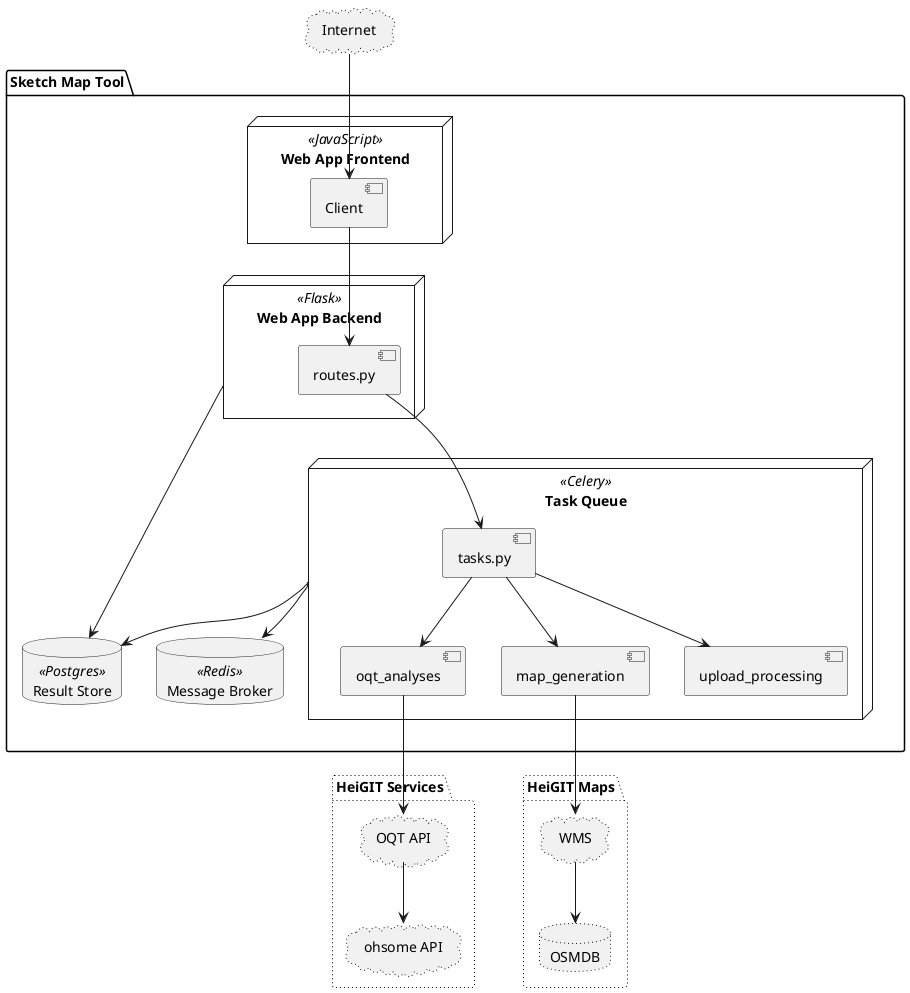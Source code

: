 @startuml
package "Sketch Map Tool" {
  node webclient as "Web App Frontend" <<JavaScript>> {
      component client as "Client"
    }

    node flask as "Web App Backend" <<Flask>> {
        component routes.py
    }

    node celery as "Task Queue" <<Celery>>{
        component tasks.py
        component oqt_analyses
        component map_generation
        component upload_processing
        tasks.py --> oqt_analyses
        tasks.py --> map_generation
        tasks.py --> upload_processing
    }

    database postgres as "Result Store" <<Postgres>>
    database redis as "Message Broker" <<Redis>>

    routes.py --> tasks.py
    flask -> postgres
    celery --> redis
    celery --> postgres
    client --> routes.py
}

cloud internet as "Internet" #line.dotted

package "HeiGIT Maps" #line.dotted {
    cloud wms as "WMS" #line.dotted
    database osmdb as "OSMDB" #line.dotted

}

package "HeiGIT Services" #line.dotted {
    cloud oqt as "OQT API" #line.dotted
    cloud ohsome as "ohsome API" #line.dotted
}

internet --> client

map_generation --> wms
wms --> osmdb

oqt_analyses --> oqt
oqt --> ohsome

@enduml
